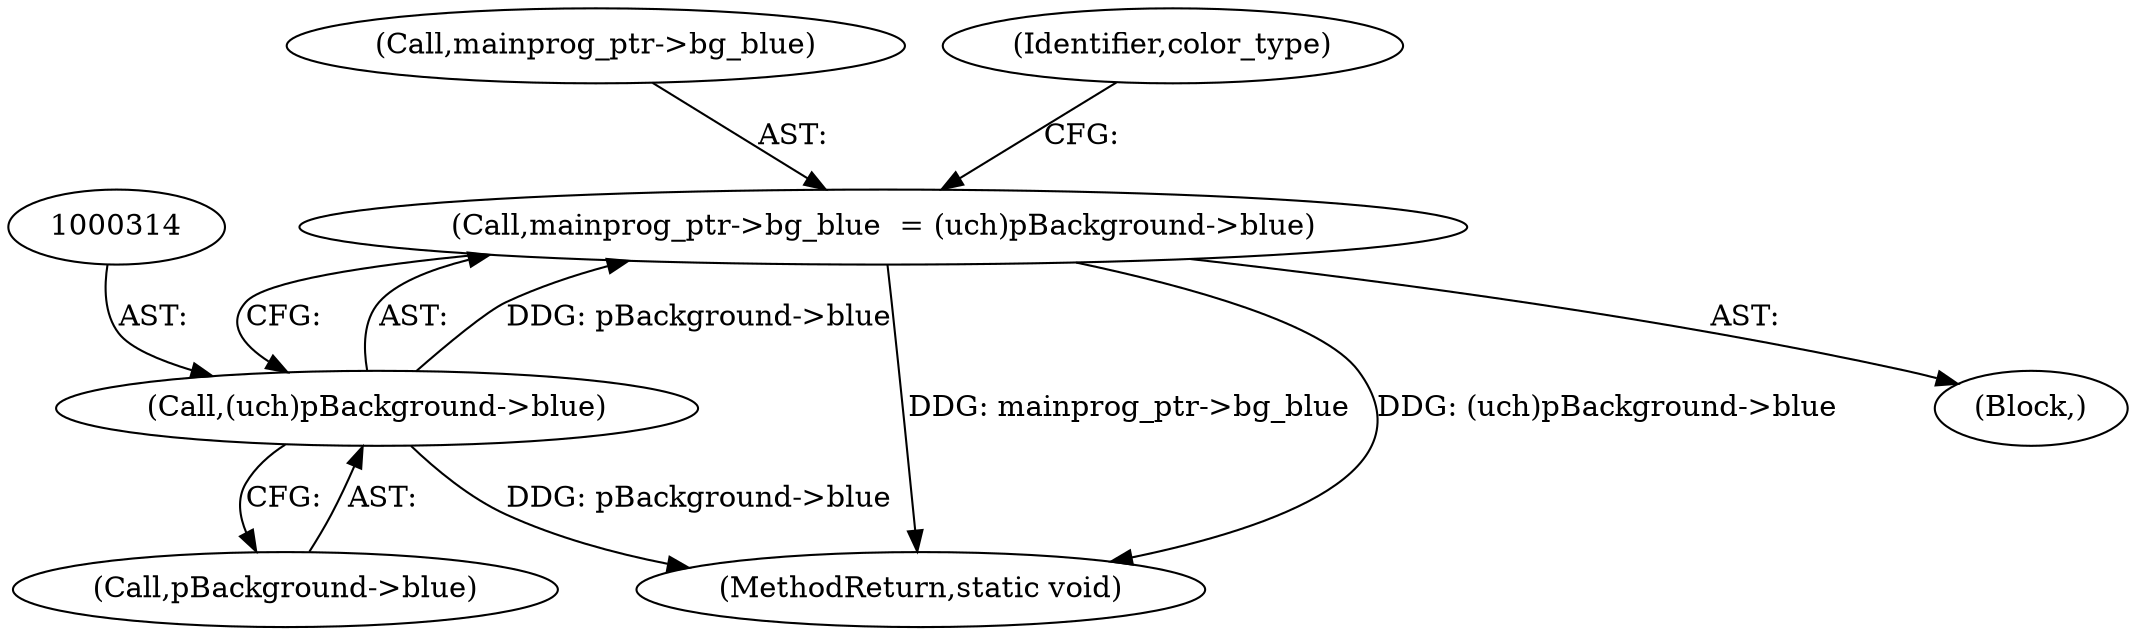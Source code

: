 digraph "0_Android_9d4853418ab2f754c2b63e091c29c5529b8b86ca_3@API" {
"1000309" [label="(Call,mainprog_ptr->bg_blue  = (uch)pBackground->blue)"];
"1000313" [label="(Call,(uch)pBackground->blue)"];
"1000405" [label="(MethodReturn,static void)"];
"1000309" [label="(Call,mainprog_ptr->bg_blue  = (uch)pBackground->blue)"];
"1000310" [label="(Call,mainprog_ptr->bg_blue)"];
"1000313" [label="(Call,(uch)pBackground->blue)"];
"1000315" [label="(Call,pBackground->blue)"];
"1000320" [label="(Identifier,color_type)"];
"1000290" [label="(Block,)"];
"1000309" -> "1000290"  [label="AST: "];
"1000309" -> "1000313"  [label="CFG: "];
"1000310" -> "1000309"  [label="AST: "];
"1000313" -> "1000309"  [label="AST: "];
"1000320" -> "1000309"  [label="CFG: "];
"1000309" -> "1000405"  [label="DDG: mainprog_ptr->bg_blue"];
"1000309" -> "1000405"  [label="DDG: (uch)pBackground->blue"];
"1000313" -> "1000309"  [label="DDG: pBackground->blue"];
"1000313" -> "1000315"  [label="CFG: "];
"1000314" -> "1000313"  [label="AST: "];
"1000315" -> "1000313"  [label="AST: "];
"1000313" -> "1000405"  [label="DDG: pBackground->blue"];
}
